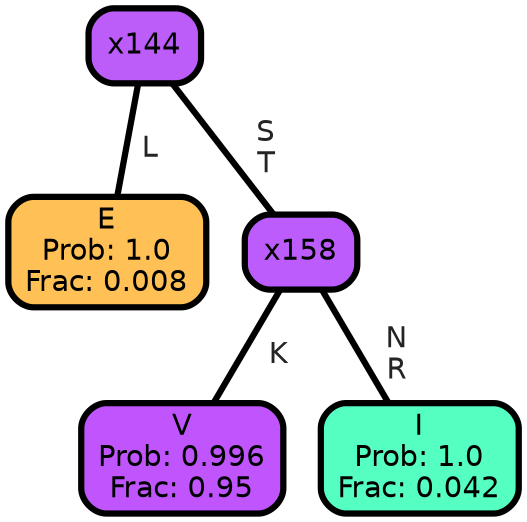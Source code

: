 graph Tree {
node [shape=box, style="filled, rounded",color="black",penwidth="3",fontcolor="black",                 fontname=helvetica] ;
graph [ranksep="0 equally", splines=straight,                 bgcolor=transparent, dpi=200] ;
edge [fontname=helvetica, fontweight=bold,fontcolor=grey14,color=black] ;
0 [label="E
Prob: 1.0
Frac: 0.008", fillcolor="#ffc155"] ;
1 [label="x144", fillcolor="#bc5dfa"] ;
2 [label="V
Prob: 0.996
Frac: 0.95", fillcolor="#c055fe"] ;
3 [label="x158", fillcolor="#bc5cfc"] ;
4 [label="I
Prob: 1.0
Frac: 0.042", fillcolor="#55ffc1"] ;
1 -- 0 [label=" L",penwidth=3] ;
1 -- 3 [label=" S\n T",penwidth=3] ;
3 -- 2 [label=" K",penwidth=3] ;
3 -- 4 [label=" N\n R",penwidth=3] ;
{rank = same;}}
